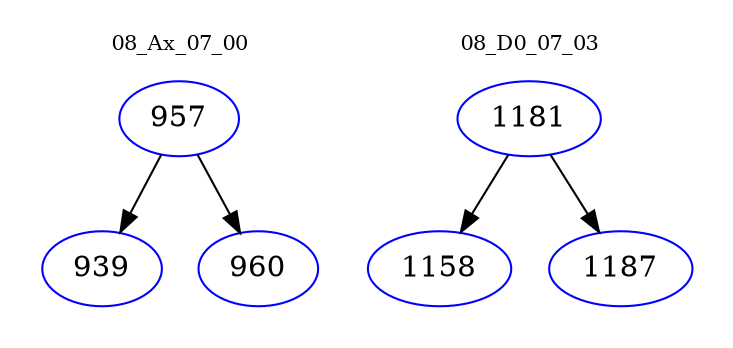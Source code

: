 digraph{
subgraph cluster_0 {
color = white
label = "08_Ax_07_00";
fontsize=10;
T0_957 [label="957", color="blue"]
T0_957 -> T0_939 [color="black"]
T0_939 [label="939", color="blue"]
T0_957 -> T0_960 [color="black"]
T0_960 [label="960", color="blue"]
}
subgraph cluster_1 {
color = white
label = "08_D0_07_03";
fontsize=10;
T1_1181 [label="1181", color="blue"]
T1_1181 -> T1_1158 [color="black"]
T1_1158 [label="1158", color="blue"]
T1_1181 -> T1_1187 [color="black"]
T1_1187 [label="1187", color="blue"]
}
}
